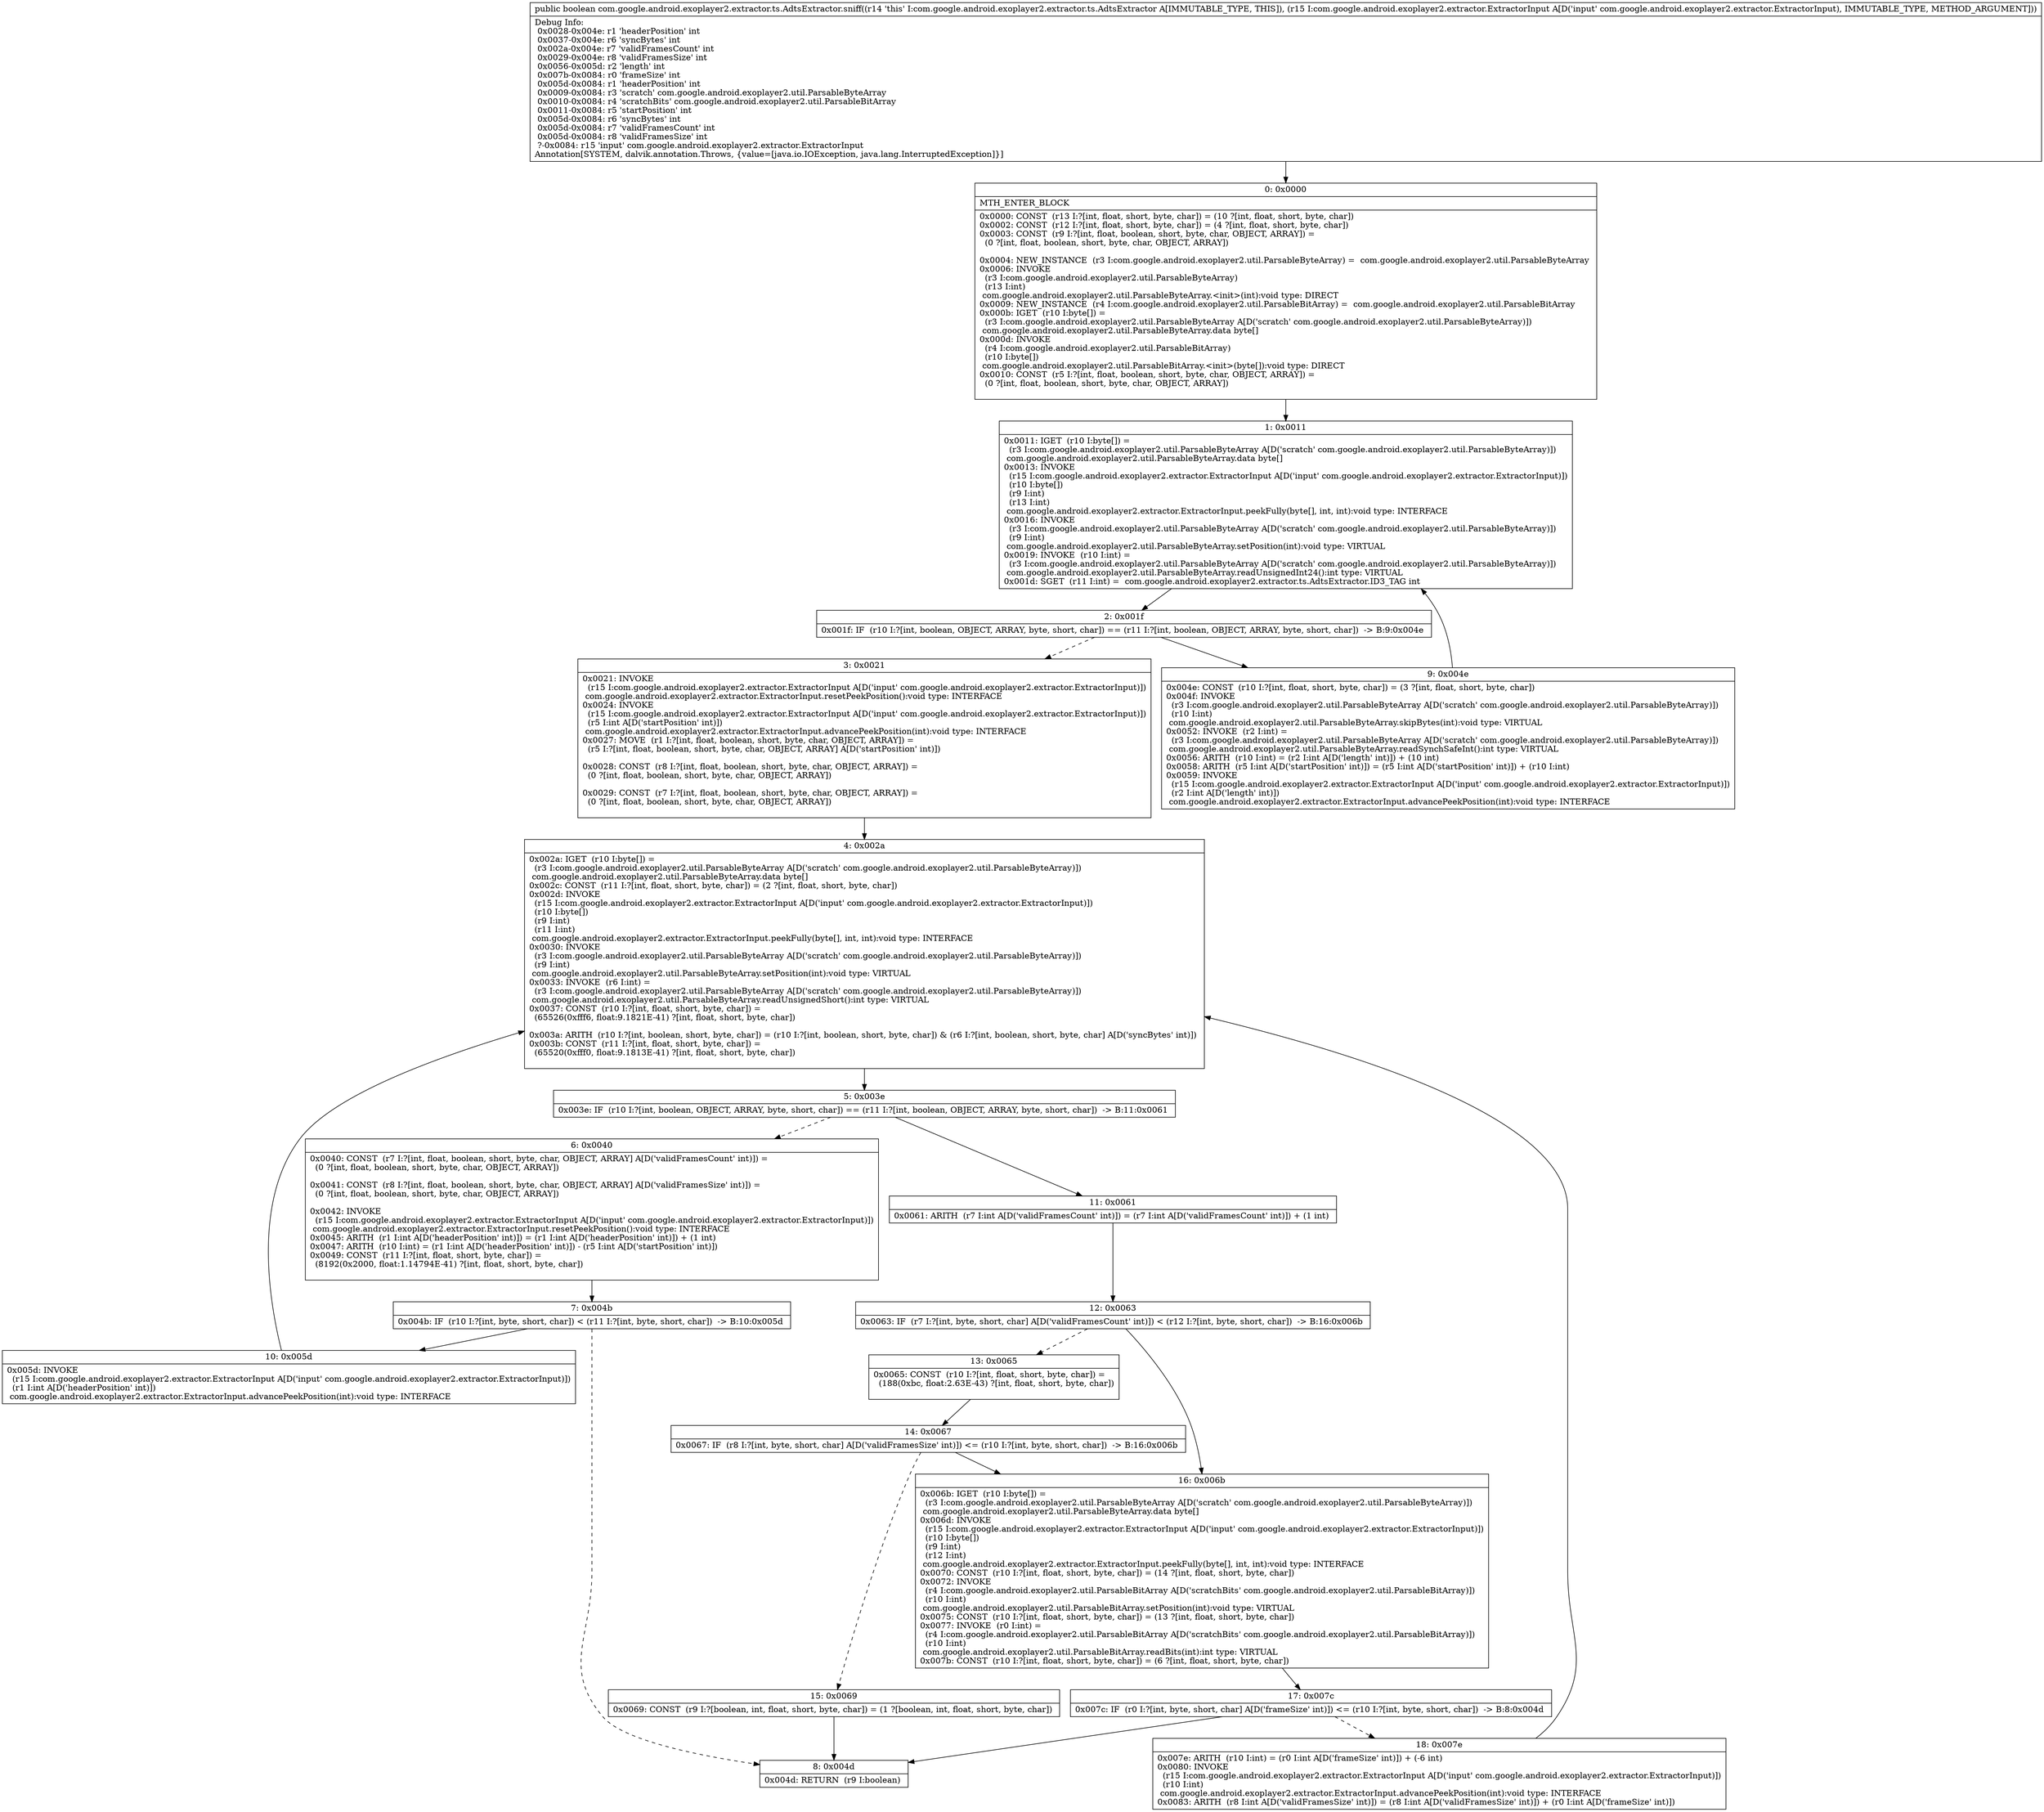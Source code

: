 digraph "CFG forcom.google.android.exoplayer2.extractor.ts.AdtsExtractor.sniff(Lcom\/google\/android\/exoplayer2\/extractor\/ExtractorInput;)Z" {
Node_0 [shape=record,label="{0\:\ 0x0000|MTH_ENTER_BLOCK\l|0x0000: CONST  (r13 I:?[int, float, short, byte, char]) = (10 ?[int, float, short, byte, char]) \l0x0002: CONST  (r12 I:?[int, float, short, byte, char]) = (4 ?[int, float, short, byte, char]) \l0x0003: CONST  (r9 I:?[int, float, boolean, short, byte, char, OBJECT, ARRAY]) = \l  (0 ?[int, float, boolean, short, byte, char, OBJECT, ARRAY])\l \l0x0004: NEW_INSTANCE  (r3 I:com.google.android.exoplayer2.util.ParsableByteArray) =  com.google.android.exoplayer2.util.ParsableByteArray \l0x0006: INVOKE  \l  (r3 I:com.google.android.exoplayer2.util.ParsableByteArray)\l  (r13 I:int)\l com.google.android.exoplayer2.util.ParsableByteArray.\<init\>(int):void type: DIRECT \l0x0009: NEW_INSTANCE  (r4 I:com.google.android.exoplayer2.util.ParsableBitArray) =  com.google.android.exoplayer2.util.ParsableBitArray \l0x000b: IGET  (r10 I:byte[]) = \l  (r3 I:com.google.android.exoplayer2.util.ParsableByteArray A[D('scratch' com.google.android.exoplayer2.util.ParsableByteArray)])\l com.google.android.exoplayer2.util.ParsableByteArray.data byte[] \l0x000d: INVOKE  \l  (r4 I:com.google.android.exoplayer2.util.ParsableBitArray)\l  (r10 I:byte[])\l com.google.android.exoplayer2.util.ParsableBitArray.\<init\>(byte[]):void type: DIRECT \l0x0010: CONST  (r5 I:?[int, float, boolean, short, byte, char, OBJECT, ARRAY]) = \l  (0 ?[int, float, boolean, short, byte, char, OBJECT, ARRAY])\l \l}"];
Node_1 [shape=record,label="{1\:\ 0x0011|0x0011: IGET  (r10 I:byte[]) = \l  (r3 I:com.google.android.exoplayer2.util.ParsableByteArray A[D('scratch' com.google.android.exoplayer2.util.ParsableByteArray)])\l com.google.android.exoplayer2.util.ParsableByteArray.data byte[] \l0x0013: INVOKE  \l  (r15 I:com.google.android.exoplayer2.extractor.ExtractorInput A[D('input' com.google.android.exoplayer2.extractor.ExtractorInput)])\l  (r10 I:byte[])\l  (r9 I:int)\l  (r13 I:int)\l com.google.android.exoplayer2.extractor.ExtractorInput.peekFully(byte[], int, int):void type: INTERFACE \l0x0016: INVOKE  \l  (r3 I:com.google.android.exoplayer2.util.ParsableByteArray A[D('scratch' com.google.android.exoplayer2.util.ParsableByteArray)])\l  (r9 I:int)\l com.google.android.exoplayer2.util.ParsableByteArray.setPosition(int):void type: VIRTUAL \l0x0019: INVOKE  (r10 I:int) = \l  (r3 I:com.google.android.exoplayer2.util.ParsableByteArray A[D('scratch' com.google.android.exoplayer2.util.ParsableByteArray)])\l com.google.android.exoplayer2.util.ParsableByteArray.readUnsignedInt24():int type: VIRTUAL \l0x001d: SGET  (r11 I:int) =  com.google.android.exoplayer2.extractor.ts.AdtsExtractor.ID3_TAG int \l}"];
Node_2 [shape=record,label="{2\:\ 0x001f|0x001f: IF  (r10 I:?[int, boolean, OBJECT, ARRAY, byte, short, char]) == (r11 I:?[int, boolean, OBJECT, ARRAY, byte, short, char])  \-\> B:9:0x004e \l}"];
Node_3 [shape=record,label="{3\:\ 0x0021|0x0021: INVOKE  \l  (r15 I:com.google.android.exoplayer2.extractor.ExtractorInput A[D('input' com.google.android.exoplayer2.extractor.ExtractorInput)])\l com.google.android.exoplayer2.extractor.ExtractorInput.resetPeekPosition():void type: INTERFACE \l0x0024: INVOKE  \l  (r15 I:com.google.android.exoplayer2.extractor.ExtractorInput A[D('input' com.google.android.exoplayer2.extractor.ExtractorInput)])\l  (r5 I:int A[D('startPosition' int)])\l com.google.android.exoplayer2.extractor.ExtractorInput.advancePeekPosition(int):void type: INTERFACE \l0x0027: MOVE  (r1 I:?[int, float, boolean, short, byte, char, OBJECT, ARRAY]) = \l  (r5 I:?[int, float, boolean, short, byte, char, OBJECT, ARRAY] A[D('startPosition' int)])\l \l0x0028: CONST  (r8 I:?[int, float, boolean, short, byte, char, OBJECT, ARRAY]) = \l  (0 ?[int, float, boolean, short, byte, char, OBJECT, ARRAY])\l \l0x0029: CONST  (r7 I:?[int, float, boolean, short, byte, char, OBJECT, ARRAY]) = \l  (0 ?[int, float, boolean, short, byte, char, OBJECT, ARRAY])\l \l}"];
Node_4 [shape=record,label="{4\:\ 0x002a|0x002a: IGET  (r10 I:byte[]) = \l  (r3 I:com.google.android.exoplayer2.util.ParsableByteArray A[D('scratch' com.google.android.exoplayer2.util.ParsableByteArray)])\l com.google.android.exoplayer2.util.ParsableByteArray.data byte[] \l0x002c: CONST  (r11 I:?[int, float, short, byte, char]) = (2 ?[int, float, short, byte, char]) \l0x002d: INVOKE  \l  (r15 I:com.google.android.exoplayer2.extractor.ExtractorInput A[D('input' com.google.android.exoplayer2.extractor.ExtractorInput)])\l  (r10 I:byte[])\l  (r9 I:int)\l  (r11 I:int)\l com.google.android.exoplayer2.extractor.ExtractorInput.peekFully(byte[], int, int):void type: INTERFACE \l0x0030: INVOKE  \l  (r3 I:com.google.android.exoplayer2.util.ParsableByteArray A[D('scratch' com.google.android.exoplayer2.util.ParsableByteArray)])\l  (r9 I:int)\l com.google.android.exoplayer2.util.ParsableByteArray.setPosition(int):void type: VIRTUAL \l0x0033: INVOKE  (r6 I:int) = \l  (r3 I:com.google.android.exoplayer2.util.ParsableByteArray A[D('scratch' com.google.android.exoplayer2.util.ParsableByteArray)])\l com.google.android.exoplayer2.util.ParsableByteArray.readUnsignedShort():int type: VIRTUAL \l0x0037: CONST  (r10 I:?[int, float, short, byte, char]) = \l  (65526(0xfff6, float:9.1821E\-41) ?[int, float, short, byte, char])\l \l0x003a: ARITH  (r10 I:?[int, boolean, short, byte, char]) = (r10 I:?[int, boolean, short, byte, char]) & (r6 I:?[int, boolean, short, byte, char] A[D('syncBytes' int)]) \l0x003b: CONST  (r11 I:?[int, float, short, byte, char]) = \l  (65520(0xfff0, float:9.1813E\-41) ?[int, float, short, byte, char])\l \l}"];
Node_5 [shape=record,label="{5\:\ 0x003e|0x003e: IF  (r10 I:?[int, boolean, OBJECT, ARRAY, byte, short, char]) == (r11 I:?[int, boolean, OBJECT, ARRAY, byte, short, char])  \-\> B:11:0x0061 \l}"];
Node_6 [shape=record,label="{6\:\ 0x0040|0x0040: CONST  (r7 I:?[int, float, boolean, short, byte, char, OBJECT, ARRAY] A[D('validFramesCount' int)]) = \l  (0 ?[int, float, boolean, short, byte, char, OBJECT, ARRAY])\l \l0x0041: CONST  (r8 I:?[int, float, boolean, short, byte, char, OBJECT, ARRAY] A[D('validFramesSize' int)]) = \l  (0 ?[int, float, boolean, short, byte, char, OBJECT, ARRAY])\l \l0x0042: INVOKE  \l  (r15 I:com.google.android.exoplayer2.extractor.ExtractorInput A[D('input' com.google.android.exoplayer2.extractor.ExtractorInput)])\l com.google.android.exoplayer2.extractor.ExtractorInput.resetPeekPosition():void type: INTERFACE \l0x0045: ARITH  (r1 I:int A[D('headerPosition' int)]) = (r1 I:int A[D('headerPosition' int)]) + (1 int) \l0x0047: ARITH  (r10 I:int) = (r1 I:int A[D('headerPosition' int)]) \- (r5 I:int A[D('startPosition' int)]) \l0x0049: CONST  (r11 I:?[int, float, short, byte, char]) = \l  (8192(0x2000, float:1.14794E\-41) ?[int, float, short, byte, char])\l \l}"];
Node_7 [shape=record,label="{7\:\ 0x004b|0x004b: IF  (r10 I:?[int, byte, short, char]) \< (r11 I:?[int, byte, short, char])  \-\> B:10:0x005d \l}"];
Node_8 [shape=record,label="{8\:\ 0x004d|0x004d: RETURN  (r9 I:boolean) \l}"];
Node_9 [shape=record,label="{9\:\ 0x004e|0x004e: CONST  (r10 I:?[int, float, short, byte, char]) = (3 ?[int, float, short, byte, char]) \l0x004f: INVOKE  \l  (r3 I:com.google.android.exoplayer2.util.ParsableByteArray A[D('scratch' com.google.android.exoplayer2.util.ParsableByteArray)])\l  (r10 I:int)\l com.google.android.exoplayer2.util.ParsableByteArray.skipBytes(int):void type: VIRTUAL \l0x0052: INVOKE  (r2 I:int) = \l  (r3 I:com.google.android.exoplayer2.util.ParsableByteArray A[D('scratch' com.google.android.exoplayer2.util.ParsableByteArray)])\l com.google.android.exoplayer2.util.ParsableByteArray.readSynchSafeInt():int type: VIRTUAL \l0x0056: ARITH  (r10 I:int) = (r2 I:int A[D('length' int)]) + (10 int) \l0x0058: ARITH  (r5 I:int A[D('startPosition' int)]) = (r5 I:int A[D('startPosition' int)]) + (r10 I:int) \l0x0059: INVOKE  \l  (r15 I:com.google.android.exoplayer2.extractor.ExtractorInput A[D('input' com.google.android.exoplayer2.extractor.ExtractorInput)])\l  (r2 I:int A[D('length' int)])\l com.google.android.exoplayer2.extractor.ExtractorInput.advancePeekPosition(int):void type: INTERFACE \l}"];
Node_10 [shape=record,label="{10\:\ 0x005d|0x005d: INVOKE  \l  (r15 I:com.google.android.exoplayer2.extractor.ExtractorInput A[D('input' com.google.android.exoplayer2.extractor.ExtractorInput)])\l  (r1 I:int A[D('headerPosition' int)])\l com.google.android.exoplayer2.extractor.ExtractorInput.advancePeekPosition(int):void type: INTERFACE \l}"];
Node_11 [shape=record,label="{11\:\ 0x0061|0x0061: ARITH  (r7 I:int A[D('validFramesCount' int)]) = (r7 I:int A[D('validFramesCount' int)]) + (1 int) \l}"];
Node_12 [shape=record,label="{12\:\ 0x0063|0x0063: IF  (r7 I:?[int, byte, short, char] A[D('validFramesCount' int)]) \< (r12 I:?[int, byte, short, char])  \-\> B:16:0x006b \l}"];
Node_13 [shape=record,label="{13\:\ 0x0065|0x0065: CONST  (r10 I:?[int, float, short, byte, char]) = \l  (188(0xbc, float:2.63E\-43) ?[int, float, short, byte, char])\l \l}"];
Node_14 [shape=record,label="{14\:\ 0x0067|0x0067: IF  (r8 I:?[int, byte, short, char] A[D('validFramesSize' int)]) \<= (r10 I:?[int, byte, short, char])  \-\> B:16:0x006b \l}"];
Node_15 [shape=record,label="{15\:\ 0x0069|0x0069: CONST  (r9 I:?[boolean, int, float, short, byte, char]) = (1 ?[boolean, int, float, short, byte, char]) \l}"];
Node_16 [shape=record,label="{16\:\ 0x006b|0x006b: IGET  (r10 I:byte[]) = \l  (r3 I:com.google.android.exoplayer2.util.ParsableByteArray A[D('scratch' com.google.android.exoplayer2.util.ParsableByteArray)])\l com.google.android.exoplayer2.util.ParsableByteArray.data byte[] \l0x006d: INVOKE  \l  (r15 I:com.google.android.exoplayer2.extractor.ExtractorInput A[D('input' com.google.android.exoplayer2.extractor.ExtractorInput)])\l  (r10 I:byte[])\l  (r9 I:int)\l  (r12 I:int)\l com.google.android.exoplayer2.extractor.ExtractorInput.peekFully(byte[], int, int):void type: INTERFACE \l0x0070: CONST  (r10 I:?[int, float, short, byte, char]) = (14 ?[int, float, short, byte, char]) \l0x0072: INVOKE  \l  (r4 I:com.google.android.exoplayer2.util.ParsableBitArray A[D('scratchBits' com.google.android.exoplayer2.util.ParsableBitArray)])\l  (r10 I:int)\l com.google.android.exoplayer2.util.ParsableBitArray.setPosition(int):void type: VIRTUAL \l0x0075: CONST  (r10 I:?[int, float, short, byte, char]) = (13 ?[int, float, short, byte, char]) \l0x0077: INVOKE  (r0 I:int) = \l  (r4 I:com.google.android.exoplayer2.util.ParsableBitArray A[D('scratchBits' com.google.android.exoplayer2.util.ParsableBitArray)])\l  (r10 I:int)\l com.google.android.exoplayer2.util.ParsableBitArray.readBits(int):int type: VIRTUAL \l0x007b: CONST  (r10 I:?[int, float, short, byte, char]) = (6 ?[int, float, short, byte, char]) \l}"];
Node_17 [shape=record,label="{17\:\ 0x007c|0x007c: IF  (r0 I:?[int, byte, short, char] A[D('frameSize' int)]) \<= (r10 I:?[int, byte, short, char])  \-\> B:8:0x004d \l}"];
Node_18 [shape=record,label="{18\:\ 0x007e|0x007e: ARITH  (r10 I:int) = (r0 I:int A[D('frameSize' int)]) + (\-6 int) \l0x0080: INVOKE  \l  (r15 I:com.google.android.exoplayer2.extractor.ExtractorInput A[D('input' com.google.android.exoplayer2.extractor.ExtractorInput)])\l  (r10 I:int)\l com.google.android.exoplayer2.extractor.ExtractorInput.advancePeekPosition(int):void type: INTERFACE \l0x0083: ARITH  (r8 I:int A[D('validFramesSize' int)]) = (r8 I:int A[D('validFramesSize' int)]) + (r0 I:int A[D('frameSize' int)]) \l}"];
MethodNode[shape=record,label="{public boolean com.google.android.exoplayer2.extractor.ts.AdtsExtractor.sniff((r14 'this' I:com.google.android.exoplayer2.extractor.ts.AdtsExtractor A[IMMUTABLE_TYPE, THIS]), (r15 I:com.google.android.exoplayer2.extractor.ExtractorInput A[D('input' com.google.android.exoplayer2.extractor.ExtractorInput), IMMUTABLE_TYPE, METHOD_ARGUMENT]))  | Debug Info:\l  0x0028\-0x004e: r1 'headerPosition' int\l  0x0037\-0x004e: r6 'syncBytes' int\l  0x002a\-0x004e: r7 'validFramesCount' int\l  0x0029\-0x004e: r8 'validFramesSize' int\l  0x0056\-0x005d: r2 'length' int\l  0x007b\-0x0084: r0 'frameSize' int\l  0x005d\-0x0084: r1 'headerPosition' int\l  0x0009\-0x0084: r3 'scratch' com.google.android.exoplayer2.util.ParsableByteArray\l  0x0010\-0x0084: r4 'scratchBits' com.google.android.exoplayer2.util.ParsableBitArray\l  0x0011\-0x0084: r5 'startPosition' int\l  0x005d\-0x0084: r6 'syncBytes' int\l  0x005d\-0x0084: r7 'validFramesCount' int\l  0x005d\-0x0084: r8 'validFramesSize' int\l  ?\-0x0084: r15 'input' com.google.android.exoplayer2.extractor.ExtractorInput\lAnnotation[SYSTEM, dalvik.annotation.Throws, \{value=[java.io.IOException, java.lang.InterruptedException]\}]\l}"];
MethodNode -> Node_0;
Node_0 -> Node_1;
Node_1 -> Node_2;
Node_2 -> Node_3[style=dashed];
Node_2 -> Node_9;
Node_3 -> Node_4;
Node_4 -> Node_5;
Node_5 -> Node_6[style=dashed];
Node_5 -> Node_11;
Node_6 -> Node_7;
Node_7 -> Node_8[style=dashed];
Node_7 -> Node_10;
Node_9 -> Node_1;
Node_10 -> Node_4;
Node_11 -> Node_12;
Node_12 -> Node_13[style=dashed];
Node_12 -> Node_16;
Node_13 -> Node_14;
Node_14 -> Node_15[style=dashed];
Node_14 -> Node_16;
Node_15 -> Node_8;
Node_16 -> Node_17;
Node_17 -> Node_8;
Node_17 -> Node_18[style=dashed];
Node_18 -> Node_4;
}

